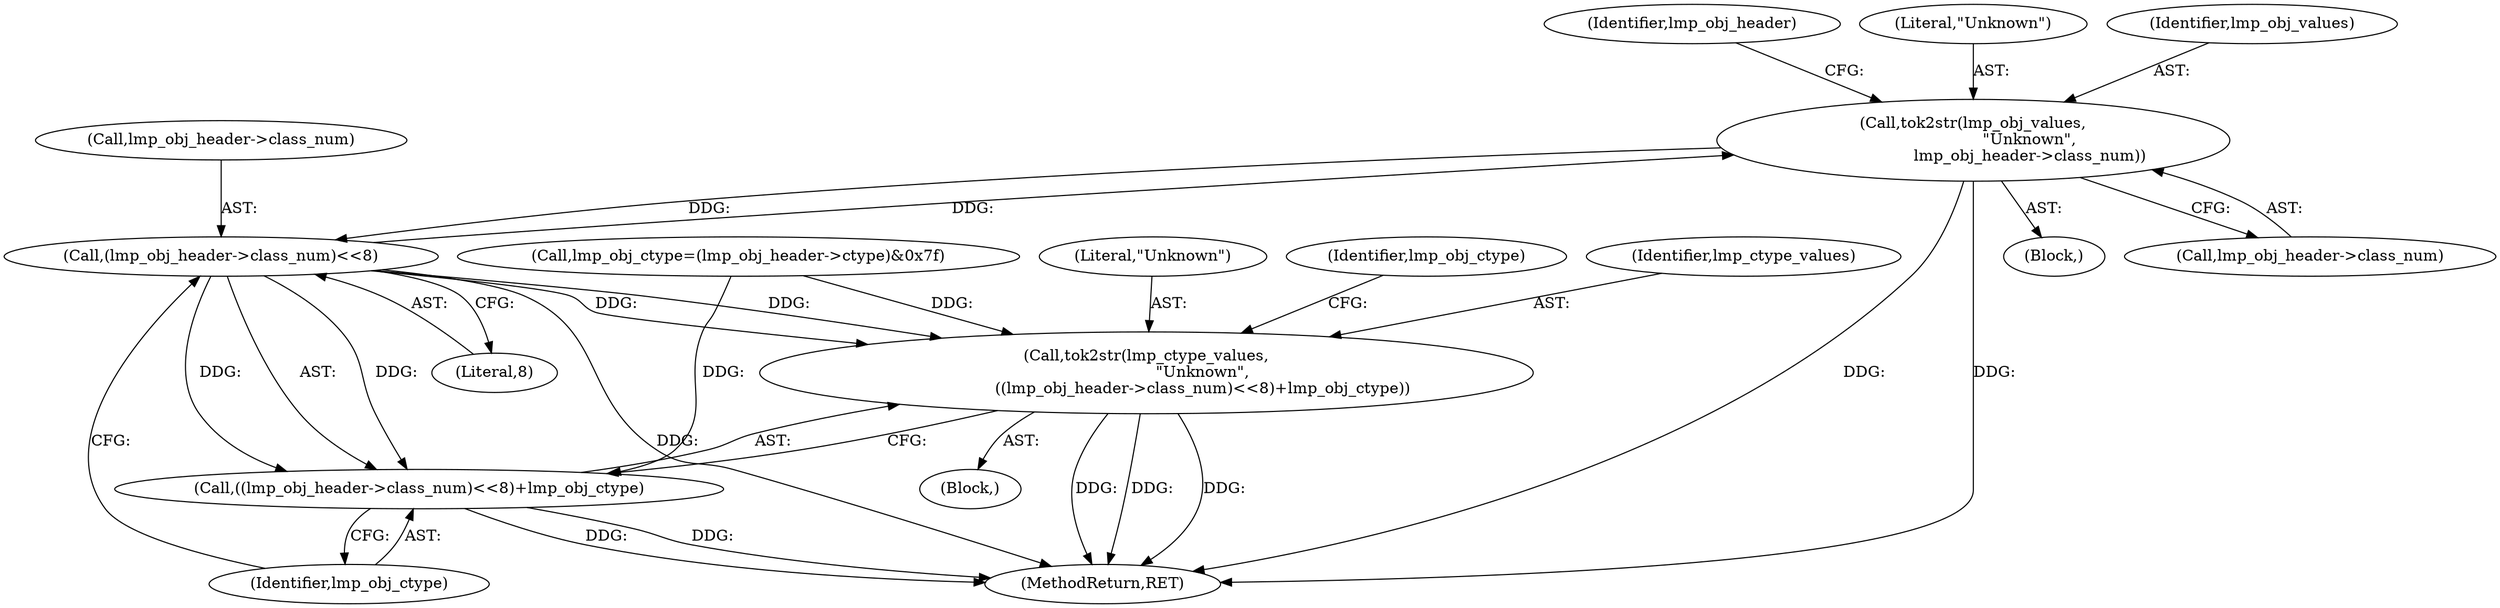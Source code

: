 digraph "0_tcpdump_d97e94223720684c6aa740ff219e0d19426c2220@pointer" {
"1000287" [label="(Call,tok2str(lmp_obj_values,\n                       \"Unknown\",\n                       lmp_obj_header->class_num))"];
"1000302" [label="(Call,(lmp_obj_header->class_num)<<8)"];
"1000287" [label="(Call,tok2str(lmp_obj_values,\n                       \"Unknown\",\n                       lmp_obj_header->class_num))"];
"1000298" [label="(Call,tok2str(lmp_ctype_values,\n                       \"Unknown\",\n                       ((lmp_obj_header->class_num)<<8)+lmp_obj_ctype))"];
"1000301" [label="(Call,((lmp_obj_header->class_num)<<8)+lmp_obj_ctype)"];
"1000286" [label="(Block,)"];
"1000299" [label="(Identifier,lmp_ctype_values)"];
"1000295" [label="(Identifier,lmp_obj_header)"];
"1000307" [label="(Identifier,lmp_obj_ctype)"];
"1000287" [label="(Call,tok2str(lmp_obj_values,\n                       \"Unknown\",\n                       lmp_obj_header->class_num))"];
"1000306" [label="(Literal,8)"];
"1000297" [label="(Block,)"];
"1000300" [label="(Literal,\"Unknown\")"];
"1000274" [label="(Call,lmp_obj_ctype=(lmp_obj_header->ctype)&0x7f)"];
"1000309" [label="(Identifier,lmp_obj_ctype)"];
"1000298" [label="(Call,tok2str(lmp_ctype_values,\n                       \"Unknown\",\n                       ((lmp_obj_header->class_num)<<8)+lmp_obj_ctype))"];
"1001947" [label="(MethodReturn,RET)"];
"1000301" [label="(Call,((lmp_obj_header->class_num)<<8)+lmp_obj_ctype)"];
"1000289" [label="(Literal,\"Unknown\")"];
"1000302" [label="(Call,(lmp_obj_header->class_num)<<8)"];
"1000288" [label="(Identifier,lmp_obj_values)"];
"1000290" [label="(Call,lmp_obj_header->class_num)"];
"1000303" [label="(Call,lmp_obj_header->class_num)"];
"1000287" -> "1000286"  [label="AST: "];
"1000287" -> "1000290"  [label="CFG: "];
"1000288" -> "1000287"  [label="AST: "];
"1000289" -> "1000287"  [label="AST: "];
"1000290" -> "1000287"  [label="AST: "];
"1000295" -> "1000287"  [label="CFG: "];
"1000287" -> "1001947"  [label="DDG: "];
"1000287" -> "1001947"  [label="DDG: "];
"1000302" -> "1000287"  [label="DDG: "];
"1000287" -> "1000302"  [label="DDG: "];
"1000302" -> "1000301"  [label="AST: "];
"1000302" -> "1000306"  [label="CFG: "];
"1000303" -> "1000302"  [label="AST: "];
"1000306" -> "1000302"  [label="AST: "];
"1000307" -> "1000302"  [label="CFG: "];
"1000302" -> "1001947"  [label="DDG: "];
"1000302" -> "1000298"  [label="DDG: "];
"1000302" -> "1000298"  [label="DDG: "];
"1000302" -> "1000301"  [label="DDG: "];
"1000302" -> "1000301"  [label="DDG: "];
"1000298" -> "1000297"  [label="AST: "];
"1000298" -> "1000301"  [label="CFG: "];
"1000299" -> "1000298"  [label="AST: "];
"1000300" -> "1000298"  [label="AST: "];
"1000301" -> "1000298"  [label="AST: "];
"1000309" -> "1000298"  [label="CFG: "];
"1000298" -> "1001947"  [label="DDG: "];
"1000298" -> "1001947"  [label="DDG: "];
"1000298" -> "1001947"  [label="DDG: "];
"1000274" -> "1000298"  [label="DDG: "];
"1000301" -> "1000307"  [label="CFG: "];
"1000307" -> "1000301"  [label="AST: "];
"1000301" -> "1001947"  [label="DDG: "];
"1000301" -> "1001947"  [label="DDG: "];
"1000274" -> "1000301"  [label="DDG: "];
}
